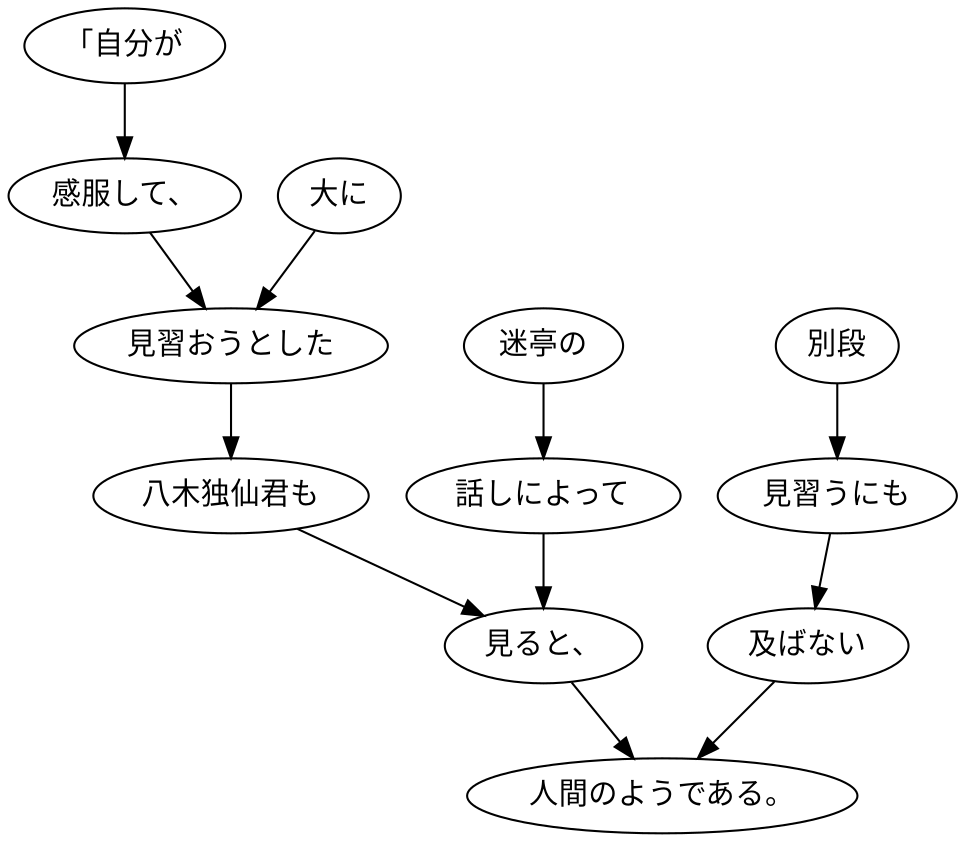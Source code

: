 digraph graph6319 {
	node0 [label="「自分が"];
	node1 [label="感服して、"];
	node2 [label="大に"];
	node3 [label="見習おうとした"];
	node4 [label="八木独仙君も"];
	node5 [label="迷亭の"];
	node6 [label="話しによって"];
	node7 [label="見ると、"];
	node8 [label="別段"];
	node9 [label="見習うにも"];
	node10 [label="及ばない"];
	node11 [label="人間のようである。"];
	node0 -> node1;
	node1 -> node3;
	node2 -> node3;
	node3 -> node4;
	node4 -> node7;
	node5 -> node6;
	node6 -> node7;
	node7 -> node11;
	node8 -> node9;
	node9 -> node10;
	node10 -> node11;
}
